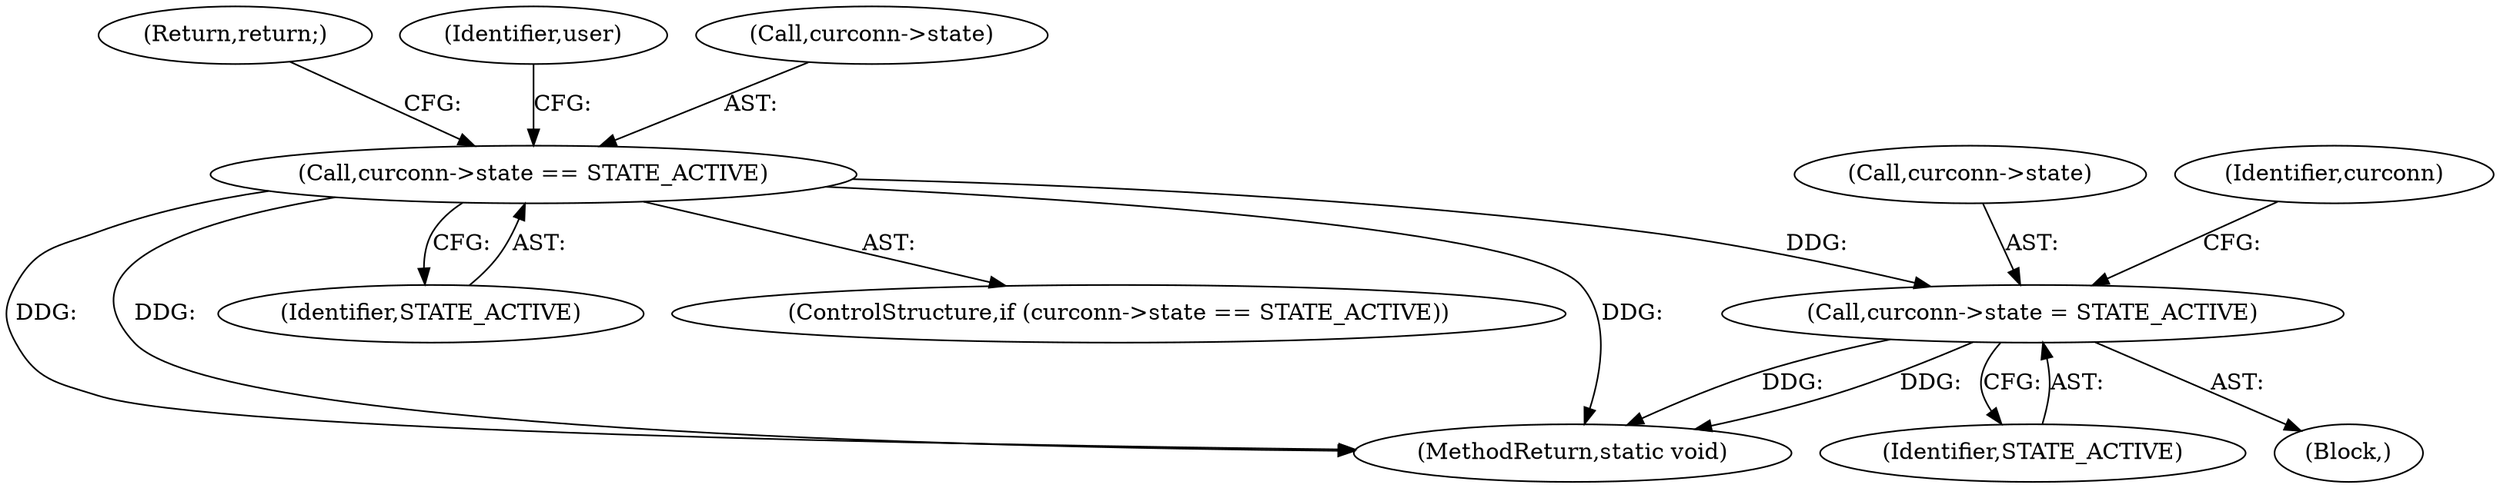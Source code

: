 digraph "0_MAC-Telnet_b69d11727d4f0f8cf719c79e3fb700f55ca03e9a_2@pointer" {
"1000304" [label="(Call,curconn->state = STATE_ACTIVE)"];
"1000267" [label="(Call,curconn->state == STATE_ACTIVE)"];
"1000705" [label="(MethodReturn,static void)"];
"1000273" [label="(Return,return;)"];
"1000271" [label="(Identifier,STATE_ACTIVE)"];
"1000277" [label="(Identifier,user)"];
"1000268" [label="(Call,curconn->state)"];
"1000304" [label="(Call,curconn->state = STATE_ACTIVE)"];
"1000305" [label="(Call,curconn->state)"];
"1000311" [label="(Identifier,curconn)"];
"1000308" [label="(Identifier,STATE_ACTIVE)"];
"1000267" [label="(Call,curconn->state == STATE_ACTIVE)"];
"1000130" [label="(Block,)"];
"1000266" [label="(ControlStructure,if (curconn->state == STATE_ACTIVE))"];
"1000304" -> "1000130"  [label="AST: "];
"1000304" -> "1000308"  [label="CFG: "];
"1000305" -> "1000304"  [label="AST: "];
"1000308" -> "1000304"  [label="AST: "];
"1000311" -> "1000304"  [label="CFG: "];
"1000304" -> "1000705"  [label="DDG: "];
"1000304" -> "1000705"  [label="DDG: "];
"1000267" -> "1000304"  [label="DDG: "];
"1000267" -> "1000266"  [label="AST: "];
"1000267" -> "1000271"  [label="CFG: "];
"1000268" -> "1000267"  [label="AST: "];
"1000271" -> "1000267"  [label="AST: "];
"1000273" -> "1000267"  [label="CFG: "];
"1000277" -> "1000267"  [label="CFG: "];
"1000267" -> "1000705"  [label="DDG: "];
"1000267" -> "1000705"  [label="DDG: "];
"1000267" -> "1000705"  [label="DDG: "];
}

